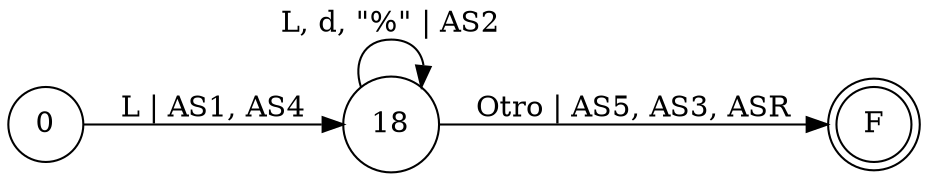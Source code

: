 digraph DFA {
    rankdir = LR;
    node [shape = circle;];
    F [shape = doublecircle;];
    // No hay posible error.
    
    0 -> 18 [label = "L | AS1, AS4";];
    18 -> 18 [label = "L, d, \"%\" | AS2";];
    18 -> F [label = "Otro | AS5, AS3, ASR";];
}
